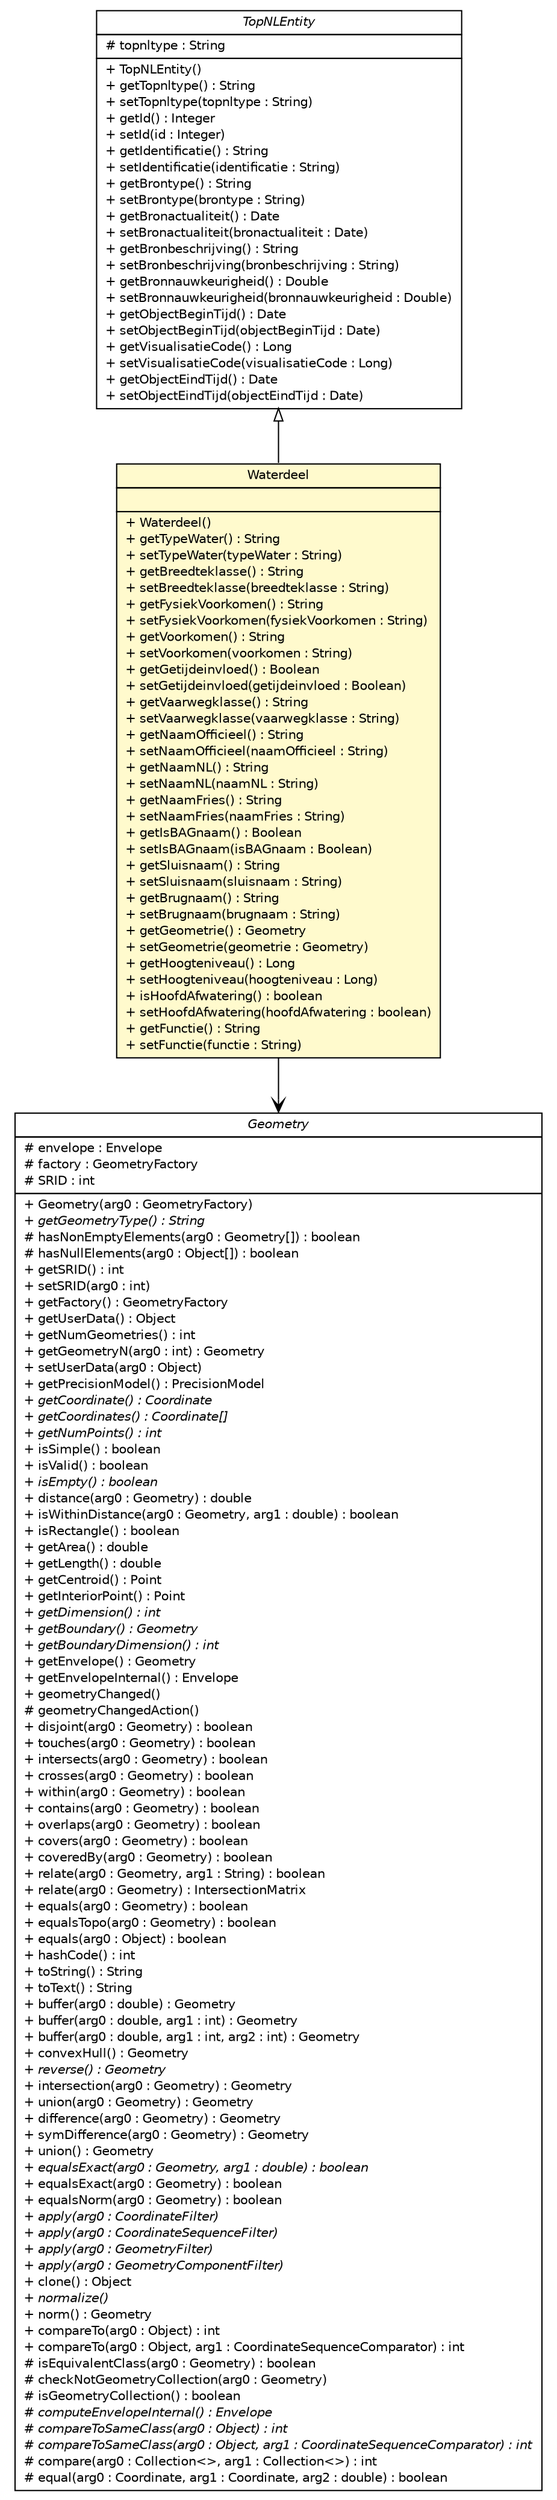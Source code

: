 #!/usr/local/bin/dot
#
# Class diagram 
# Generated by UMLGraph version R5_6-24-gf6e263 (http://www.umlgraph.org/)
#

digraph G {
	edge [fontname="Helvetica",fontsize=10,labelfontname="Helvetica",labelfontsize=10];
	node [fontname="Helvetica",fontsize=10,shape=plaintext];
	nodesep=0.25;
	ranksep=0.5;
	// nl.b3p.topnl.entities.Waterdeel
	c50407 [label=<<table title="nl.b3p.topnl.entities.Waterdeel" border="0" cellborder="1" cellspacing="0" cellpadding="2" port="p" bgcolor="lemonChiffon" href="./Waterdeel.html">
		<tr><td><table border="0" cellspacing="0" cellpadding="1">
<tr><td align="center" balign="center"> Waterdeel </td></tr>
		</table></td></tr>
		<tr><td><table border="0" cellspacing="0" cellpadding="1">
<tr><td align="left" balign="left">  </td></tr>
		</table></td></tr>
		<tr><td><table border="0" cellspacing="0" cellpadding="1">
<tr><td align="left" balign="left"> + Waterdeel() </td></tr>
<tr><td align="left" balign="left"> + getTypeWater() : String </td></tr>
<tr><td align="left" balign="left"> + setTypeWater(typeWater : String) </td></tr>
<tr><td align="left" balign="left"> + getBreedteklasse() : String </td></tr>
<tr><td align="left" balign="left"> + setBreedteklasse(breedteklasse : String) </td></tr>
<tr><td align="left" balign="left"> + getFysiekVoorkomen() : String </td></tr>
<tr><td align="left" balign="left"> + setFysiekVoorkomen(fysiekVoorkomen : String) </td></tr>
<tr><td align="left" balign="left"> + getVoorkomen() : String </td></tr>
<tr><td align="left" balign="left"> + setVoorkomen(voorkomen : String) </td></tr>
<tr><td align="left" balign="left"> + getGetijdeinvloed() : Boolean </td></tr>
<tr><td align="left" balign="left"> + setGetijdeinvloed(getijdeinvloed : Boolean) </td></tr>
<tr><td align="left" balign="left"> + getVaarwegklasse() : String </td></tr>
<tr><td align="left" balign="left"> + setVaarwegklasse(vaarwegklasse : String) </td></tr>
<tr><td align="left" balign="left"> + getNaamOfficieel() : String </td></tr>
<tr><td align="left" balign="left"> + setNaamOfficieel(naamOfficieel : String) </td></tr>
<tr><td align="left" balign="left"> + getNaamNL() : String </td></tr>
<tr><td align="left" balign="left"> + setNaamNL(naamNL : String) </td></tr>
<tr><td align="left" balign="left"> + getNaamFries() : String </td></tr>
<tr><td align="left" balign="left"> + setNaamFries(naamFries : String) </td></tr>
<tr><td align="left" balign="left"> + getIsBAGnaam() : Boolean </td></tr>
<tr><td align="left" balign="left"> + setIsBAGnaam(isBAGnaam : Boolean) </td></tr>
<tr><td align="left" balign="left"> + getSluisnaam() : String </td></tr>
<tr><td align="left" balign="left"> + setSluisnaam(sluisnaam : String) </td></tr>
<tr><td align="left" balign="left"> + getBrugnaam() : String </td></tr>
<tr><td align="left" balign="left"> + setBrugnaam(brugnaam : String) </td></tr>
<tr><td align="left" balign="left"> + getGeometrie() : Geometry </td></tr>
<tr><td align="left" balign="left"> + setGeometrie(geometrie : Geometry) </td></tr>
<tr><td align="left" balign="left"> + getHoogteniveau() : Long </td></tr>
<tr><td align="left" balign="left"> + setHoogteniveau(hoogteniveau : Long) </td></tr>
<tr><td align="left" balign="left"> + isHoofdAfwatering() : boolean </td></tr>
<tr><td align="left" balign="left"> + setHoofdAfwatering(hoofdAfwatering : boolean) </td></tr>
<tr><td align="left" balign="left"> + getFunctie() : String </td></tr>
<tr><td align="left" balign="left"> + setFunctie(functie : String) </td></tr>
		</table></td></tr>
		</table>>, URL="./Waterdeel.html", fontname="Helvetica", fontcolor="black", fontsize=10.0];
	// nl.b3p.topnl.entities.TopNLEntity
	c50411 [label=<<table title="nl.b3p.topnl.entities.TopNLEntity" border="0" cellborder="1" cellspacing="0" cellpadding="2" port="p" href="./TopNLEntity.html">
		<tr><td><table border="0" cellspacing="0" cellpadding="1">
<tr><td align="center" balign="center"><font face="Helvetica-Oblique"> TopNLEntity </font></td></tr>
		</table></td></tr>
		<tr><td><table border="0" cellspacing="0" cellpadding="1">
<tr><td align="left" balign="left"> # topnltype : String </td></tr>
		</table></td></tr>
		<tr><td><table border="0" cellspacing="0" cellpadding="1">
<tr><td align="left" balign="left"> + TopNLEntity() </td></tr>
<tr><td align="left" balign="left"> + getTopnltype() : String </td></tr>
<tr><td align="left" balign="left"> + setTopnltype(topnltype : String) </td></tr>
<tr><td align="left" balign="left"> + getId() : Integer </td></tr>
<tr><td align="left" balign="left"> + setId(id : Integer) </td></tr>
<tr><td align="left" balign="left"> + getIdentificatie() : String </td></tr>
<tr><td align="left" balign="left"> + setIdentificatie(identificatie : String) </td></tr>
<tr><td align="left" balign="left"> + getBrontype() : String </td></tr>
<tr><td align="left" balign="left"> + setBrontype(brontype : String) </td></tr>
<tr><td align="left" balign="left"> + getBronactualiteit() : Date </td></tr>
<tr><td align="left" balign="left"> + setBronactualiteit(bronactualiteit : Date) </td></tr>
<tr><td align="left" balign="left"> + getBronbeschrijving() : String </td></tr>
<tr><td align="left" balign="left"> + setBronbeschrijving(bronbeschrijving : String) </td></tr>
<tr><td align="left" balign="left"> + getBronnauwkeurigheid() : Double </td></tr>
<tr><td align="left" balign="left"> + setBronnauwkeurigheid(bronnauwkeurigheid : Double) </td></tr>
<tr><td align="left" balign="left"> + getObjectBeginTijd() : Date </td></tr>
<tr><td align="left" balign="left"> + setObjectBeginTijd(objectBeginTijd : Date) </td></tr>
<tr><td align="left" balign="left"> + getVisualisatieCode() : Long </td></tr>
<tr><td align="left" balign="left"> + setVisualisatieCode(visualisatieCode : Long) </td></tr>
<tr><td align="left" balign="left"> + getObjectEindTijd() : Date </td></tr>
<tr><td align="left" balign="left"> + setObjectEindTijd(objectEindTijd : Date) </td></tr>
		</table></td></tr>
		</table>>, URL="./TopNLEntity.html", fontname="Helvetica", fontcolor="black", fontsize=10.0];
	//nl.b3p.topnl.entities.Waterdeel extends nl.b3p.topnl.entities.TopNLEntity
	c50411:p -> c50407:p [dir=back,arrowtail=empty];
	// nl.b3p.topnl.entities.Waterdeel NAVASSOC com.vividsolutions.jts.geom.Geometry
	c50407:p -> c50419:p [taillabel="", label="", headlabel="", fontname="Helvetica", fontcolor="black", fontsize=10.0, color="black", arrowhead=open];
	// com.vividsolutions.jts.geom.Geometry
	c50419 [label=<<table title="com.vividsolutions.jts.geom.Geometry" border="0" cellborder="1" cellspacing="0" cellpadding="2" port="p">
		<tr><td><table border="0" cellspacing="0" cellpadding="1">
<tr><td align="center" balign="center"><font face="Helvetica-Oblique"> Geometry </font></td></tr>
		</table></td></tr>
		<tr><td><table border="0" cellspacing="0" cellpadding="1">
<tr><td align="left" balign="left"> # envelope : Envelope </td></tr>
<tr><td align="left" balign="left"> # factory : GeometryFactory </td></tr>
<tr><td align="left" balign="left"> # SRID : int </td></tr>
		</table></td></tr>
		<tr><td><table border="0" cellspacing="0" cellpadding="1">
<tr><td align="left" balign="left"> + Geometry(arg0 : GeometryFactory) </td></tr>
<tr><td align="left" balign="left"><font face="Helvetica-Oblique" point-size="10.0"> + getGeometryType() : String </font></td></tr>
<tr><td align="left" balign="left"> # hasNonEmptyElements(arg0 : Geometry[]) : boolean </td></tr>
<tr><td align="left" balign="left"> # hasNullElements(arg0 : Object[]) : boolean </td></tr>
<tr><td align="left" balign="left"> + getSRID() : int </td></tr>
<tr><td align="left" balign="left"> + setSRID(arg0 : int) </td></tr>
<tr><td align="left" balign="left"> + getFactory() : GeometryFactory </td></tr>
<tr><td align="left" balign="left"> + getUserData() : Object </td></tr>
<tr><td align="left" balign="left"> + getNumGeometries() : int </td></tr>
<tr><td align="left" balign="left"> + getGeometryN(arg0 : int) : Geometry </td></tr>
<tr><td align="left" balign="left"> + setUserData(arg0 : Object) </td></tr>
<tr><td align="left" balign="left"> + getPrecisionModel() : PrecisionModel </td></tr>
<tr><td align="left" balign="left"><font face="Helvetica-Oblique" point-size="10.0"> + getCoordinate() : Coordinate </font></td></tr>
<tr><td align="left" balign="left"><font face="Helvetica-Oblique" point-size="10.0"> + getCoordinates() : Coordinate[] </font></td></tr>
<tr><td align="left" balign="left"><font face="Helvetica-Oblique" point-size="10.0"> + getNumPoints() : int </font></td></tr>
<tr><td align="left" balign="left"> + isSimple() : boolean </td></tr>
<tr><td align="left" balign="left"> + isValid() : boolean </td></tr>
<tr><td align="left" balign="left"><font face="Helvetica-Oblique" point-size="10.0"> + isEmpty() : boolean </font></td></tr>
<tr><td align="left" balign="left"> + distance(arg0 : Geometry) : double </td></tr>
<tr><td align="left" balign="left"> + isWithinDistance(arg0 : Geometry, arg1 : double) : boolean </td></tr>
<tr><td align="left" balign="left"> + isRectangle() : boolean </td></tr>
<tr><td align="left" balign="left"> + getArea() : double </td></tr>
<tr><td align="left" balign="left"> + getLength() : double </td></tr>
<tr><td align="left" balign="left"> + getCentroid() : Point </td></tr>
<tr><td align="left" balign="left"> + getInteriorPoint() : Point </td></tr>
<tr><td align="left" balign="left"><font face="Helvetica-Oblique" point-size="10.0"> + getDimension() : int </font></td></tr>
<tr><td align="left" balign="left"><font face="Helvetica-Oblique" point-size="10.0"> + getBoundary() : Geometry </font></td></tr>
<tr><td align="left" balign="left"><font face="Helvetica-Oblique" point-size="10.0"> + getBoundaryDimension() : int </font></td></tr>
<tr><td align="left" balign="left"> + getEnvelope() : Geometry </td></tr>
<tr><td align="left" balign="left"> + getEnvelopeInternal() : Envelope </td></tr>
<tr><td align="left" balign="left"> + geometryChanged() </td></tr>
<tr><td align="left" balign="left"> # geometryChangedAction() </td></tr>
<tr><td align="left" balign="left"> + disjoint(arg0 : Geometry) : boolean </td></tr>
<tr><td align="left" balign="left"> + touches(arg0 : Geometry) : boolean </td></tr>
<tr><td align="left" balign="left"> + intersects(arg0 : Geometry) : boolean </td></tr>
<tr><td align="left" balign="left"> + crosses(arg0 : Geometry) : boolean </td></tr>
<tr><td align="left" balign="left"> + within(arg0 : Geometry) : boolean </td></tr>
<tr><td align="left" balign="left"> + contains(arg0 : Geometry) : boolean </td></tr>
<tr><td align="left" balign="left"> + overlaps(arg0 : Geometry) : boolean </td></tr>
<tr><td align="left" balign="left"> + covers(arg0 : Geometry) : boolean </td></tr>
<tr><td align="left" balign="left"> + coveredBy(arg0 : Geometry) : boolean </td></tr>
<tr><td align="left" balign="left"> + relate(arg0 : Geometry, arg1 : String) : boolean </td></tr>
<tr><td align="left" balign="left"> + relate(arg0 : Geometry) : IntersectionMatrix </td></tr>
<tr><td align="left" balign="left"> + equals(arg0 : Geometry) : boolean </td></tr>
<tr><td align="left" balign="left"> + equalsTopo(arg0 : Geometry) : boolean </td></tr>
<tr><td align="left" balign="left"> + equals(arg0 : Object) : boolean </td></tr>
<tr><td align="left" balign="left"> + hashCode() : int </td></tr>
<tr><td align="left" balign="left"> + toString() : String </td></tr>
<tr><td align="left" balign="left"> + toText() : String </td></tr>
<tr><td align="left" balign="left"> + buffer(arg0 : double) : Geometry </td></tr>
<tr><td align="left" balign="left"> + buffer(arg0 : double, arg1 : int) : Geometry </td></tr>
<tr><td align="left" balign="left"> + buffer(arg0 : double, arg1 : int, arg2 : int) : Geometry </td></tr>
<tr><td align="left" balign="left"> + convexHull() : Geometry </td></tr>
<tr><td align="left" balign="left"><font face="Helvetica-Oblique" point-size="10.0"> + reverse() : Geometry </font></td></tr>
<tr><td align="left" balign="left"> + intersection(arg0 : Geometry) : Geometry </td></tr>
<tr><td align="left" balign="left"> + union(arg0 : Geometry) : Geometry </td></tr>
<tr><td align="left" balign="left"> + difference(arg0 : Geometry) : Geometry </td></tr>
<tr><td align="left" balign="left"> + symDifference(arg0 : Geometry) : Geometry </td></tr>
<tr><td align="left" balign="left"> + union() : Geometry </td></tr>
<tr><td align="left" balign="left"><font face="Helvetica-Oblique" point-size="10.0"> + equalsExact(arg0 : Geometry, arg1 : double) : boolean </font></td></tr>
<tr><td align="left" balign="left"> + equalsExact(arg0 : Geometry) : boolean </td></tr>
<tr><td align="left" balign="left"> + equalsNorm(arg0 : Geometry) : boolean </td></tr>
<tr><td align="left" balign="left"><font face="Helvetica-Oblique" point-size="10.0"> + apply(arg0 : CoordinateFilter) </font></td></tr>
<tr><td align="left" balign="left"><font face="Helvetica-Oblique" point-size="10.0"> + apply(arg0 : CoordinateSequenceFilter) </font></td></tr>
<tr><td align="left" balign="left"><font face="Helvetica-Oblique" point-size="10.0"> + apply(arg0 : GeometryFilter) </font></td></tr>
<tr><td align="left" balign="left"><font face="Helvetica-Oblique" point-size="10.0"> + apply(arg0 : GeometryComponentFilter) </font></td></tr>
<tr><td align="left" balign="left"> + clone() : Object </td></tr>
<tr><td align="left" balign="left"><font face="Helvetica-Oblique" point-size="10.0"> + normalize() </font></td></tr>
<tr><td align="left" balign="left"> + norm() : Geometry </td></tr>
<tr><td align="left" balign="left"> + compareTo(arg0 : Object) : int </td></tr>
<tr><td align="left" balign="left"> + compareTo(arg0 : Object, arg1 : CoordinateSequenceComparator) : int </td></tr>
<tr><td align="left" balign="left"> # isEquivalentClass(arg0 : Geometry) : boolean </td></tr>
<tr><td align="left" balign="left"> # checkNotGeometryCollection(arg0 : Geometry) </td></tr>
<tr><td align="left" balign="left"> # isGeometryCollection() : boolean </td></tr>
<tr><td align="left" balign="left"><font face="Helvetica-Oblique" point-size="10.0"> # computeEnvelopeInternal() : Envelope </font></td></tr>
<tr><td align="left" balign="left"><font face="Helvetica-Oblique" point-size="10.0"> # compareToSameClass(arg0 : Object) : int </font></td></tr>
<tr><td align="left" balign="left"><font face="Helvetica-Oblique" point-size="10.0"> # compareToSameClass(arg0 : Object, arg1 : CoordinateSequenceComparator) : int </font></td></tr>
<tr><td align="left" balign="left"> # compare(arg0 : Collection&lt;&gt;, arg1 : Collection&lt;&gt;) : int </td></tr>
<tr><td align="left" balign="left"> # equal(arg0 : Coordinate, arg1 : Coordinate, arg2 : double) : boolean </td></tr>
		</table></td></tr>
		</table>>, URL="null", fontname="Helvetica", fontcolor="black", fontsize=10.0];
}

